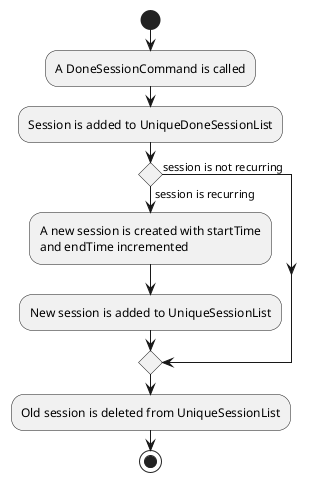 @startuml
start
:A DoneSessionCommand is called;
  :Session is added to UniqueDoneSessionList;

  if () then (session is recurring)
    :A new session is created with startTime
    and endTime incremented;
    :New session is added to UniqueSessionList;

    else (session is not recurring)
endif
    :Old session is deleted from UniqueSessionList;

    stop
@enduml
